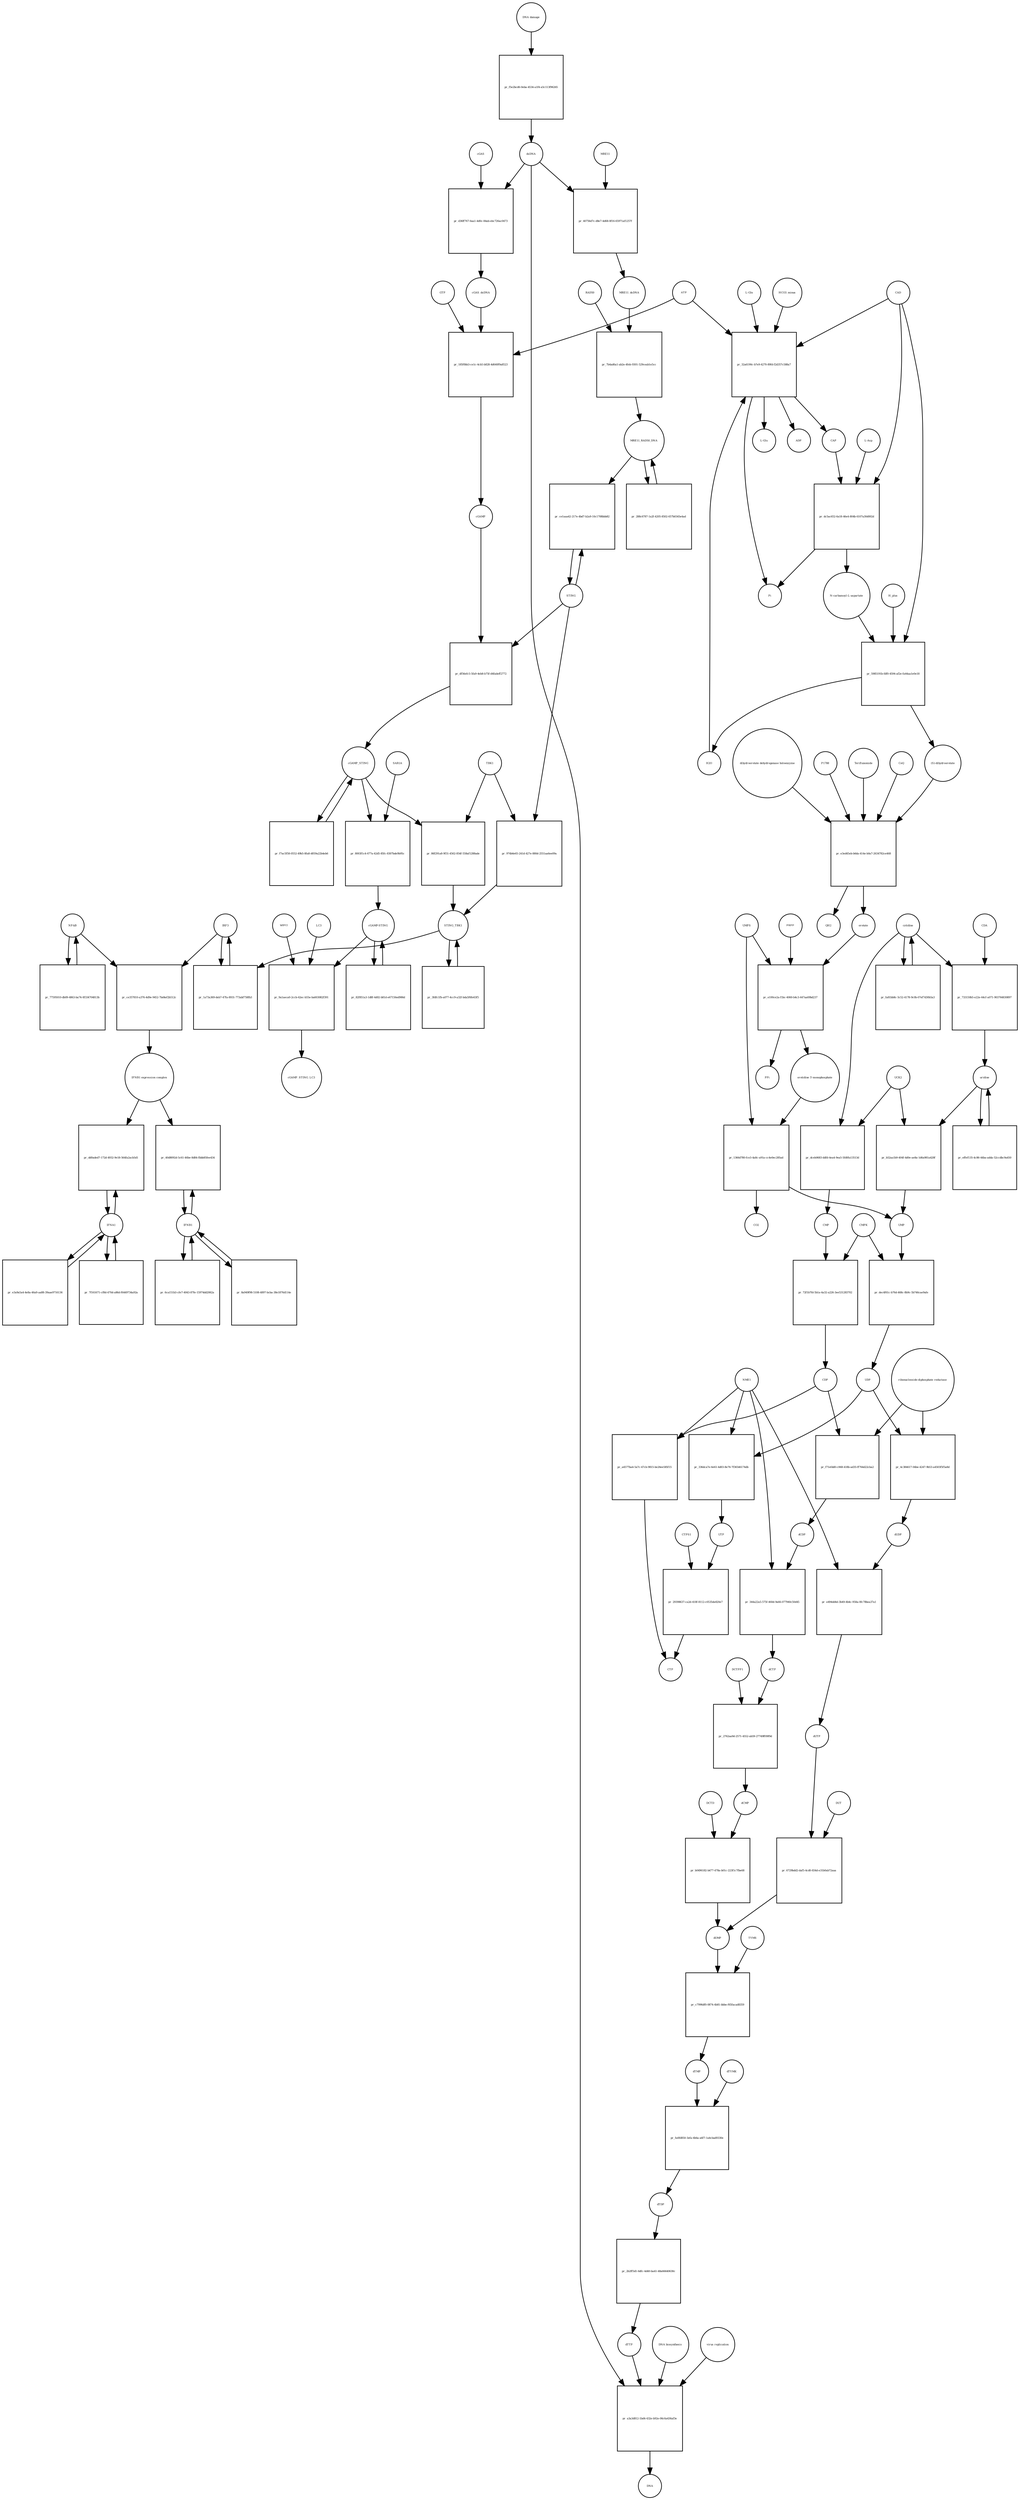 strict digraph  {
"NF-kB" [annotation="urn_miriam_obo.go_GO%3A0071159", bipartite=0, cls=complex, fontsize=4, label="NF-kB", shape=circle];
"pr_ce357810-a376-4d9e-9452-7bd4ef2b512c" [annotation="", bipartite=1, cls=process, fontsize=4, label="pr_ce357810-a376-4d9e-9452-7bd4ef2b512c", shape=square];
"IFNB1 expression complex" [annotation="", bipartite=0, cls=complex, fontsize=4, label="IFNB1 expression complex", shape=circle];
IRF3 [annotation="urn_miriam_hgnc_6118|urn_miriam_uniprot_Q14653|urn_miriam_ensembl_ENSG00000126456|urn_miriam_refseq_NM_001571|urn_miriam_hgnc.symbol_IRF3|urn_miriam_ncbigene_3661", bipartite=0, cls="macromolecule multimer", fontsize=4, label=IRF3, shape=circle];
dCDP [annotation="urn_miriam_obo.chebi_CHEBI%3A28846", bipartite=0, cls="simple chemical", fontsize=4, label=dCDP, shape=circle];
"pr_344a22a5-575f-460d-9a66-077940c50d45" [annotation="", bipartite=1, cls=process, fontsize=4, label="pr_344a22a5-575f-460d-9a66-077940c50d45", shape=square];
dCTP [annotation="urn_miriam_obo.chebi_CHEBI%3A16311", bipartite=0, cls="simple chemical", fontsize=4, label=dCTP, shape=circle];
NME1 [annotation="urn_miriam_uniprot_P15531|urn_miriam_hgnc_7849", bipartite=0, cls=macromolecule, fontsize=4, label=NME1, shape=circle];
uridine [annotation="urn_miriam_obo.chebi_CHEBI%3A16704", bipartite=0, cls="simple chemical", fontsize=4, label=uridine, shape=circle];
"pr_b52aa1b9-404f-4d0e-ae8a-1d6a981a428f" [annotation="", bipartite=1, cls=process, fontsize=4, label="pr_b52aa1b9-404f-4d0e-ae8a-1d6a981a428f", shape=square];
UMP [annotation="urn_miriam_obo.chebi_CHEBI%3A57865", bipartite=0, cls="simple chemical", fontsize=4, label=UMP, shape=circle];
UCK2 [annotation="urn_miriam_uniprot_Q9HA47|urn_miriam_hgnc_HGNC%3A12562", bipartite=0, cls=macromolecule, fontsize=4, label=UCK2, shape=circle];
"orotidine 5'-monophosphate" [annotation="urn_miriam_obo.chebi_CHEBI%3A15842", bipartite=0, cls="simple chemical", fontsize=4, label="orotidine 5'-monophosphate", shape=circle];
"pr_1366d780-fce3-4a8c-a91a-cc4e0ec285ad" [annotation="", bipartite=1, cls=process, fontsize=4, label="pr_1366d780-fce3-4a8c-a91a-cc4e0ec285ad", shape=square];
UMPS [annotation="urn_miriam_ncbigene_7372|urn_miriam_refseq_NM_000373|urn_miriam_hgnc.symbol_UMPS|urn_miriam_hgnc_12563|urn_miriam_ensembl_ENSG00000114491|urn_miriam_uniprot_P11172", bipartite=0, cls="macromolecule multimer", fontsize=4, label=UMPS, shape=circle];
CO2 [annotation="urn_miriam_obo.chebi_CHEBI%3A16526", bipartite=0, cls="simple chemical", fontsize=4, label=CO2, shape=circle];
UTP [annotation="urn_miriam_obo.chebi_CHEBI%3A15713", bipartite=0, cls="simple chemical", fontsize=4, label=UTP, shape=circle];
"pr_29398637-ca2d-418f-8112-c0535de820e7" [annotation="", bipartite=1, cls=process, fontsize=4, label="pr_29398637-ca2d-418f-8112-c0535de820e7", shape=square];
CTP [annotation="urn_miriam_obo.chebi_CHEBI%3A17677", bipartite=0, cls="simple chemical", fontsize=4, label=CTP, shape=circle];
CTPS1 [annotation="urn_miriam_hgnc_HGNC%3A2519|urn_miriam_uniprot_P17812", bipartite=0, cls=macromolecule, fontsize=4, label=CTPS1, shape=circle];
UDP [annotation="urn_miriam_obo.chebi_CHEBI%3A17659", bipartite=0, cls="simple chemical", fontsize=4, label=UDP, shape=circle];
"pr_4c384617-04be-4247-9b53-a4503f5f5a8d" [annotation="", bipartite=1, cls=process, fontsize=4, label="pr_4c384617-04be-4247-9b53-a4503f5f5a8d", shape=square];
dUDP [annotation="urn_miriam_obo.chebi_CHEBI%3A28850", bipartite=0, cls="simple chemical", fontsize=4, label=dUDP, shape=circle];
"ribonucleoside-diphosphate reductase" [annotation="urn_miriam_brenda_1.17.4.1|urn_miriam_obo.go_GO%3A0005971", bipartite=0, cls=complex, fontsize=4, label="ribonucleoside-diphosphate reductase", shape=circle];
IFNB1 [annotation="urn_miriam_ensembl_ENSG00000171855|urn_miriam_hgnc.symbol_IFNB1|urn_miriam_hgnc_5434|urn_miriam_uniprot_P01574|urn_miriam_refseq_NM_002176|urn_miriam_ncbigene_3456", bipartite=0, cls=macromolecule, fontsize=4, label=IFNB1, shape=circle];
"pr_40d8092d-5c61-46be-8d84-fbbb85fee434" [annotation="", bipartite=1, cls=process, fontsize=4, label="pr_40d8092d-5c61-46be-8d84-fbbb85fee434", shape=square];
"pr_dec4f61c-b76d-468c-8b9c-5b746cae9afe" [annotation="", bipartite=1, cls=process, fontsize=4, label="pr_dec4f61c-b76d-468c-8b9c-5b746cae9afe", shape=square];
CMPK [annotation="urn_miriam_uniprot_P30085|urn_miriam_hgnc_HGNC%3A18170", bipartite=0, cls=macromolecule, fontsize=4, label=CMPK, shape=circle];
"cGAMP-STING" [annotation="", bipartite=0, cls=complex, fontsize=4, label="cGAMP-STING", shape=circle];
"pr_82f851a3-1d8f-4d02-b81d-e67156ed986d" [annotation="", bipartite=1, cls=process, fontsize=4, label="pr_82f851a3-1d8f-4d02-b81d-e67156ed986d", shape=square];
IFNA1 [annotation="urn_miriam_hgnc.symbol_IFNA1|urn_miriam_ncbigene_3439|urn_miriam_refseq_NM_024013|urn_miriam_uniprot_P01562|urn_miriam_hgnc_5417|urn_miriam_ensembl_ENSG00000197919", bipartite=0, cls=macromolecule, fontsize=4, label=IFNA1, shape=circle];
"pr_dd0aded7-172d-4932-9e18-564fa2acb5d1" [annotation="", bipartite=1, cls=process, fontsize=4, label="pr_dd0aded7-172d-4932-9e18-564fa2acb5d1", shape=square];
"pr_effef135-4c86-44ba-adda-52ccdbc9a450" [annotation="", bipartite=1, cls=process, fontsize=4, label="pr_effef135-4c86-44ba-adda-52ccdbc9a450", shape=square];
CDP [annotation="urn_miriam_obo.chebi_CHEBI%3A17239", bipartite=0, cls="simple chemical", fontsize=4, label=CDP, shape=circle];
"pr_f71efdd0-c068-418b-ad35-ff764d22cba2" [annotation="", bipartite=1, cls=process, fontsize=4, label="pr_f71efdd0-c068-418b-ad35-ff764d22cba2", shape=square];
"pr_a4577ba4-5a7c-47cb-9815-be26ee585f15" [annotation="", bipartite=1, cls=process, fontsize=4, label="pr_a4577ba4-5a7c-47cb-9815-be26ee585f15", shape=square];
dTDP [annotation="urn_miriam_obo.chebi_CHEBI%3A18075", bipartite=0, cls="simple chemical", fontsize=4, label=dTDP, shape=circle];
"pr_2b2ff5d1-6dfc-4d40-ba41-48a66640630c" [annotation="", bipartite=1, cls=process, fontsize=4, label="pr_2b2ff5d1-6dfc-4d40-ba41-48a66640630c", shape=square];
dTTP [annotation="urn_miriam_obo.chebi_CHEBI%3A18077", bipartite=0, cls="simple chemical", fontsize=4, label=dTTP, shape=circle];
CMP [annotation="urn_miriam_obo.chebi_CHEBI%3A17361", bipartite=0, cls="simple chemical", fontsize=4, label=CMP, shape=circle];
"pr_72f1b7fd-5b1a-4a32-a226-3ee531283702" [annotation="", bipartite=1, cls=process, fontsize=4, label="pr_72f1b7fd-5b1a-4a32-a226-3ee531283702", shape=square];
dUMP [annotation="urn_miriam_obo.chebi_CHEBI%3A17622", bipartite=0, cls="simple chemical", fontsize=4, label=dUMP, shape=circle];
"pr_c7996df0-0874-4b81-bbbe-f65facad8359" [annotation="", bipartite=1, cls=process, fontsize=4, label="pr_c7996df0-0874-4b81-bbbe-f65facad8359", shape=square];
dTMP [annotation="urn_miriam_obo.chebi_CHEBI%3A17013", bipartite=0, cls="simple chemical", fontsize=4, label=dTMP, shape=circle];
TYMS [annotation="urn_miriam_uniprot_P04818|urn_miriam_hgnc_HGNC%3A12441", bipartite=0, cls=macromolecule, fontsize=4, label=TYMS, shape=circle];
dsDNA [annotation="urn_miriam_obo.chebi_CHEBI%3A75909", bipartite=0, cls="simple chemical", fontsize=4, label=dsDNA, shape=circle];
"pr_a3a3d812-1bd4-432e-b92e-06c6a436af3e" [annotation="", bipartite=1, cls=process, fontsize=4, label="pr_a3a3d812-1bd4-432e-b92e-06c6a436af3e", shape=square];
DNA [annotation="", bipartite=0, cls="nucleic acid feature", fontsize=4, label=DNA, shape=circle];
"DNA biosynthesis" [annotation="urn_miriam_obo.go_GO%3A0071897", bipartite=0, cls=phenotype, fontsize=4, label="DNA biosynthesis", shape=circle];
"virus replication" [annotation="urn_miriam_obo.go_GO%3A0019079", bipartite=0, cls=phenotype, fontsize=4, label="virus replication", shape=circle];
MRE11_RAD50_DNA [annotation="", bipartite=0, cls=complex, fontsize=4, label=MRE11_RAD50_DNA, shape=circle];
"pr_288c6787-1a2f-4205-8502-657b0345e4ad" [annotation="", bipartite=1, cls=process, fontsize=4, label="pr_288c6787-1a2f-4205-8502-657b0345e4ad", shape=square];
"pr_2762aa9d-2571-4552-ab59-27749ff09f9d" [annotation="", bipartite=1, cls=process, fontsize=4, label="pr_2762aa9d-2571-4552-ab59-27749ff09f9d", shape=square];
dCMP [annotation="urn_miriam_obo.chebi_CHEBI%3A15918", bipartite=0, cls="simple chemical", fontsize=4, label=dCMP, shape=circle];
DCTPP1 [annotation="urn_miriam_uniprot_Q9H773|urn_miriam_hgnc_HGNC%3A28777", bipartite=0, cls=macromolecule, fontsize=4, label=DCTPP1, shape=circle];
"pr_8a949f98-5108-4897-bcba-38e1876d114e" [annotation="", bipartite=1, cls=process, fontsize=4, label="pr_8a949f98-5108-4897-bcba-38e1876d114e", shape=square];
"pr_6ca151b3-cfe7-4043-87fe-15974dd2062a" [annotation="", bipartite=1, cls=process, fontsize=4, label="pr_6ca151b3-cfe7-4043-87fe-15974dd2062a", shape=square];
ATP [annotation="urn_miriam_obo.chebi_CHEBI%3A15422", bipartite=0, cls="simple chemical", fontsize=4, label=ATP, shape=circle];
"pr_185f0bb3-ce1c-4cb5-b828-4d640f9a8523" [annotation="", bipartite=1, cls=process, fontsize=4, label="pr_185f0bb3-ce1c-4cb5-b828-4d640f9a8523", shape=square];
GTP [annotation="urn_miriam_obo.chebi_CHEBI%3A15996", bipartite=0, cls="simple chemical", fontsize=4, label=GTP, shape=circle];
cGAMP [annotation="urn_miriam_obo.chebi_CHEBI%3A75947", bipartite=0, cls="simple chemical", fontsize=4, label=cGAMP, shape=circle];
cGAS_dsDNA [annotation=urn_miriam_pubmed_28363908, bipartite=0, cls=complex, fontsize=4, label=cGAS_dsDNA, shape=circle];
cytidine [annotation="urn_miriam_obo.chebi_CHEBI%3A17562", bipartite=0, cls="simple chemical", fontsize=4, label=cytidine, shape=circle];
"pr_dceb0683-ddfd-4ea4-9ea5-5fd0fa13513d" [annotation="", bipartite=1, cls=process, fontsize=4, label="pr_dceb0683-ddfd-4ea4-9ea5-5fd0fa13513d", shape=square];
"pr_df56efc5-5fa9-4eb8-b75f-d4fadeff2772" [annotation="", bipartite=1, cls=process, fontsize=4, label="pr_df56efc5-5fa9-4eb8-b75f-d4fadeff2772", shape=square];
STING [annotation=urn_miriam_uniprot_Q86WV6, bipartite=0, cls="macromolecule multimer", fontsize=4, label=STING, shape=circle];
cGAMP_STING [annotation="urn_miriam_obo.go_GO%3A1990231", bipartite=0, cls=complex, fontsize=4, label=cGAMP_STING, shape=circle];
"L-Gln" [annotation="urn_miriam_obo.chebi_CHEBI%3A18050", bipartite=0, cls="simple chemical", fontsize=4, label="L-Gln", shape=circle];
"pr_32a6190c-b7e9-4270-89fd-f2d357c588a7" [annotation="", bipartite=1, cls=process, fontsize=4, label="pr_32a6190c-b7e9-4270-89fd-f2d357c588a7", shape=square];
CAP [annotation="urn_miriam_obo.chebi_CHEBI%3A17672", bipartite=0, cls="simple chemical", fontsize=4, label=CAP, shape=circle];
CAD [annotation="urn_miriam_refseq_NM_001306079|urn_miriam_hgnc_1424|urn_miriam_hgnc.symbol_CAD|urn_miriam_uniprot_P27708|urn_miriam_ncbigene_790|urn_miriam_ensembl_ENSG00000084774", bipartite=0, cls=macromolecule, fontsize=4, label=CAD, shape=circle];
HCO3_minus [annotation="urn_miriam_obo.chebi_CHEBI%3A17544", bipartite=0, cls="simple chemical", fontsize=4, label=HCO3_minus, shape=circle];
H2O [annotation="urn_miriam_obo.chebi_CHEBI%3A15377", bipartite=0, cls="simple chemical", fontsize=4, label=H2O, shape=circle];
"L-Glu" [annotation="urn_miriam_obo.chebi_CHEBI%3A16015", bipartite=0, cls="simple chemical", fontsize=4, label="L-Glu", shape=circle];
ADP [annotation="urn_miriam_obo.chebi_CHEBI%3A16761", bipartite=0, cls="simple chemical", fontsize=4, label=ADP, shape=circle];
Pi [annotation="urn_miriam_obo.chebi_CHEBI%3A18367", bipartite=0, cls="simple chemical", fontsize=4, label=Pi, shape=circle];
"pr_336dca7e-6e61-4d03-8e76-7f36546174db" [annotation="", bipartite=1, cls=process, fontsize=4, label="pr_336dca7e-6e61-4d03-8e76-7f36546174db", shape=square];
"N-carbamoyl-L-aspartate" [annotation="urn_miriam_obo.chebi_CHEBI%3A32814", bipartite=0, cls="simple chemical", fontsize=4, label="N-carbamoyl-L-aspartate", shape=circle];
"pr_5985191b-fdf0-4594-af2e-fa44aa1e0e18" [annotation="", bipartite=1, cls=process, fontsize=4, label="pr_5985191b-fdf0-4594-af2e-fa44aa1e0e18", shape=square];
"(S)-dihydroorotate" [annotation="urn_miriam_obo.chebi_CHEBI%3A30864", bipartite=0, cls="simple chemical", fontsize=4, label="(S)-dihydroorotate", shape=circle];
H_plus [annotation="urn_miriam_obo.chebi_CHEBI%3A15378", bipartite=0, cls="simple chemical", fontsize=4, label=H_plus, shape=circle];
"pr_77595010-db09-4863-ba74-0f334704813b" [annotation="", bipartite=1, cls=process, fontsize=4, label="pr_77595010-db09-4863-ba74-0f334704813b", shape=square];
"pr_7f161671-cf8d-470d-a86d-f6449734a92a" [annotation="", bipartite=1, cls=process, fontsize=4, label="pr_7f161671-cf8d-470d-a86d-f6449734a92a", shape=square];
TBK1 [annotation="urn_miriam_hgnc.symbol_TBK1|urn_miriam_ensembl_ENSG00000183735|urn_miriam_uniprot_Q9UHD2|urn_miriam_refseq_NM_013254|urn_miriam_hgnc_11584|urn_miriam_ncbigene_29110", bipartite=0, cls=macromolecule, fontsize=4, label=TBK1, shape=circle];
"pr_86f291a8-9f31-4562-854f-558af1288ade" [annotation="", bipartite=1, cls=process, fontsize=4, label="pr_86f291a8-9f31-4562-854f-558af1288ade", shape=square];
STING_TBK1 [annotation=urn_miriam_pubmed_30842653, bipartite=0, cls=complex, fontsize=4, label=STING_TBK1, shape=circle];
"pr_ce1aaa42-217e-4bd7-b2a9-10c1708bbb82" [annotation="", bipartite=1, cls=process, fontsize=4, label="pr_ce1aaa42-217e-4bd7-b2a9-10c1708bbb82", shape=square];
"pr_e3a9a5a4-4e8a-46a9-aa88-39aae9716136" [annotation="", bipartite=1, cls=process, fontsize=4, label="pr_e3a9a5a4-4e8a-46a9-aa88-39aae9716136", shape=square];
"pr_d36ff767-6aa1-4d0c-84ab-ebc726ac0473" [annotation="", bipartite=1, cls=process, fontsize=4, label="pr_d36ff767-6aa1-4d0c-84ab-ebc726ac0473", shape=square];
cGAS [annotation="urn_miriam_ensembl_ENSG00000164430|urn_miriam_hgnc_21367|urn_miriam_ncbigene_115004|urn_miriam_uniprot_Q8N884|urn_miriam_hgnc.symbol_CGAS|urn_miriam_refseq_NM_138441", bipartite=0, cls=macromolecule, fontsize=4, label=cGAS, shape=circle];
"pr_3fdfc1fb-a077-4cc9-a32f-bda5f6fe63f5" [annotation="", bipartite=1, cls=process, fontsize=4, label="pr_3fdfc1fb-a077-4cc9-a32f-bda5f6fe63f5", shape=square];
orotate [annotation="urn_miriam_obo.chebi_CHEBI%3A30839", bipartite=0, cls="simple chemical", fontsize=4, label=orotate, shape=circle];
"pr_e100ce2a-f1bc-4060-b4c3-447aa69bd237" [annotation="", bipartite=1, cls=process, fontsize=4, label="pr_e100ce2a-f1bc-4060-b4c3-447aa69bd237", shape=square];
PRPP [annotation="urn_miriam_obo.chebi_CHEBI%3A17111", bipartite=0, cls="simple chemical", fontsize=4, label=PRPP, shape=circle];
PPi [annotation="urn_miriam_obo.chebi_CHEBI%3A18361", bipartite=0, cls="simple chemical", fontsize=4, label=PPi, shape=circle];
"pr_fa81bb8c-5c52-4178-9c0b-07ef7d30b5a3" [annotation="", bipartite=1, cls=process, fontsize=4, label="pr_fa81bb8c-5c52-4178-9c0b-07ef7d30b5a3", shape=square];
"pr_1a73a369-deb7-47fa-8931-773abf758fb3" [annotation="", bipartite=1, cls=process, fontsize=4, label="pr_1a73a369-deb7-47fa-8931-773abf758fb3", shape=square];
"pr_f7ac5f58-0552-49b5-8fa8-d059a22b4eb6" [annotation="", bipartite=1, cls=process, fontsize=4, label="pr_f7ac5f58-0552-49b5-8fa8-d059a22b4eb6", shape=square];
RAD50 [annotation="urn_miriam_ncbigene_10111|urn_miriam_refseq_NM_005732|urn_miriam_uniprot_Q92878|urn_miriam_hgnc.symbol_RAD50|urn_miriam_ensembl_ENSG00000113522|urn_miriam_hgnc_9816", bipartite=0, cls="macromolecule multimer", fontsize=4, label=RAD50, shape=circle];
"pr_7b4ad6a1-ab2e-4feb-9301-529ceab1e5cc" [annotation="", bipartite=1, cls=process, fontsize=4, label="pr_7b4ad6a1-ab2e-4feb-9301-529ceab1e5cc", shape=square];
MRE11_dsDNA [annotation="urn_miriam_obo.go_GO%3A0003690", bipartite=0, cls=complex, fontsize=4, label=MRE11_dsDNA, shape=circle];
"pr_e3ed45eb-b6da-414e-b0a7-2634782ce468" [annotation="", bipartite=1, cls=process, fontsize=4, label="pr_e3ed45eb-b6da-414e-b0a7-2634782ce468", shape=square];
"dihydroorotate dehydrogenase holoenzyme" [annotation="urn_miriam_ncbigene_1723|urn_miriam_hgnc_HGNC%3A2867|urn_miriam_hgnc.symbol_DHODH", bipartite=0, cls="simple chemical", fontsize=4, label="dihydroorotate dehydrogenase holoenzyme", shape=circle];
P1788 [annotation=urn_miriam_pubmed_31740051, bipartite=0, cls="simple chemical", fontsize=4, label=P1788, shape=circle];
Teriflunomide [annotation=urn_miriam_drugbank_DB08880, bipartite=0, cls="simple chemical", fontsize=4, label=Teriflunomide, shape=circle];
CoQ [annotation="urn_miriam_obo.chebi_CHEBI%3A16389", bipartite=0, cls="simple chemical", fontsize=4, label=CoQ, shape=circle];
QH2 [annotation="urn_miriam_obo.chebi_CHEBI%3A17976", bipartite=0, cls="simple chemical", fontsize=4, label=QH2, shape=circle];
"pr_e494dd4d-3b49-4b4c-958a-0fc78bea37a1" [annotation="", bipartite=1, cls=process, fontsize=4, label="pr_e494dd4d-3b49-4b4c-958a-0fc78bea37a1", shape=square];
dUTP [annotation="urn_miriam_obo.chebi_CHEBI%3A17625", bipartite=0, cls="simple chemical", fontsize=4, label=dUTP, shape=circle];
"pr_733150b5-e22e-44cf-a071-903764830897" [annotation="", bipartite=1, cls=process, fontsize=4, label="pr_733150b5-e22e-44cf-a071-903764830897", shape=square];
CDA [annotation="urn_miriam_uniprot_P32320|urn_miriam_ncbigene_978|urn_miriam_refseq_NM_001785|urn_miriam_ensembl_ENSG00000158825|urn_miriam_hgnc.symbol_CDA|urn_miriam_hgnc_1712", bipartite=0, cls=macromolecule, fontsize=4, label=CDA, shape=circle];
"pr_6729bdd2-daf5-4cd0-834d-e31b0ab72aaa" [annotation="", bipartite=1, cls=process, fontsize=4, label="pr_6729bdd2-daf5-4cd0-834d-e31b0ab72aaa", shape=square];
DUT [annotation="urn_miriam_hgnc_HGNC%3A3078|urn_miriam_uniprot_P33316", bipartite=0, cls=macromolecule, fontsize=4, label=DUT, shape=circle];
"pr_9a1aeca0-2ccb-42ec-b55e-ba603082f391" [annotation="", bipartite=1, cls=process, fontsize=4, label="pr_9a1aeca0-2ccb-42ec-b55e-ba603082f391", shape=square];
LC3 [annotation="", bipartite=0, cls=macromolecule, fontsize=4, label=LC3, shape=circle];
cGAMP_STING_LC3 [annotation="", bipartite=0, cls=complex, fontsize=4, label=cGAMP_STING_LC3, shape=circle];
WIPI2 [annotation="urn_miriam_refseq_NM_015610|urn_miriam_hgnc_32225|urn_miriam_hgnc.symbol_WIPI2|urn_miriam_ensembl_ENSG00000157954|urn_miriam_ncbigene_26100|urn_miriam_uniprot_Q9Y4P8", bipartite=0, cls=macromolecule, fontsize=4, label=WIPI2, shape=circle];
"pr_dc5ac652-6a18-46e4-804b-6107a30d002d" [annotation="", bipartite=1, cls=process, fontsize=4, label="pr_dc5ac652-6a18-46e4-804b-6107a30d002d", shape=square];
"L-Asp" [annotation="urn_miriam_obo.chebi_CHEBI%3A29991", bipartite=0, cls="simple chemical", fontsize=4, label="L-Asp", shape=circle];
"pr_40756d7c-d8e7-4d68-8f16-65971af1257f" [annotation="", bipartite=1, cls=process, fontsize=4, label="pr_40756d7c-d8e7-4d68-8f16-65971af1257f", shape=square];
MRE11 [annotation="urn_miriam_hgnc.symbol_MRE11|urn_miriam_ncbigene_4361|urn_miriam_uniprot_P49959|urn_miriam_ensembl_ENSG00000020922|urn_miriam_refseq_NM_005591|urn_miriam_hgnc_7230", bipartite=0, cls="macromolecule multimer", fontsize=4, label=MRE11, shape=circle];
"pr_fa0fd850-3efa-4b6a-a6f7-1a4cbad9330e" [annotation="", bipartite=1, cls=process, fontsize=4, label="pr_fa0fd850-3efa-4b6a-a6f7-1a4cbad9330e", shape=square];
dTYMK [annotation="urn_miriam_uniprot_P23919|urn_miriam_hgnc_HGNC%3A3061", bipartite=0, cls=macromolecule, fontsize=4, label=dTYMK, shape=circle];
"pr_8003f1c4-677a-42d5-85fc-8307bde9b95c" [annotation="", bipartite=1, cls=process, fontsize=4, label="pr_8003f1c4-677a-42d5-85fc-8307bde9b95c", shape=square];
SAR1A [annotation="urn_miriam_uniprot_Q9NR31|urn_miriam_ensembl_ENSG00000079332|urn_miriam_hgnc_10534|urn_miriam_hgnc.symbol_SAR1A|urn_miriam_refseq_NM_001142648|urn_miriam_ncbigene_56681", bipartite=0, cls=macromolecule, fontsize=4, label=SAR1A, shape=circle];
"pr_974b6e65-241d-427e-880d-2551aa6ee09a" [annotation="", bipartite=1, cls=process, fontsize=4, label="pr_974b6e65-241d-427e-880d-2551aa6ee09a", shape=square];
"pr_f5e2bcd6-0eba-4534-a1f4-a5c113f96265" [annotation="", bipartite=1, cls=process, fontsize=4, label="pr_f5e2bcd6-0eba-4534-a1f4-a5c113f96265", shape=square];
"DNA damage" [annotation="", bipartite=0, cls=phenotype, fontsize=4, label="DNA damage", shape=circle];
"pr_b0496182-b477-478a-b01c-223f1c7fbe68" [annotation="", bipartite=1, cls=process, fontsize=4, label="pr_b0496182-b477-478a-b01c-223f1c7fbe68", shape=square];
DCTD [annotation="urn_miriam_uniprot_P32321|urn_miriam_hgnc_HGNC%3A2710", bipartite=0, cls=macromolecule, fontsize=4, label=DCTD, shape=circle];
"NF-kB" -> "pr_ce357810-a376-4d9e-9452-7bd4ef2b512c"  [annotation="", interaction_type=consumption];
"NF-kB" -> "pr_77595010-db09-4863-ba74-0f334704813b"  [annotation="", interaction_type=consumption];
"pr_ce357810-a376-4d9e-9452-7bd4ef2b512c" -> "IFNB1 expression complex"  [annotation="", interaction_type=production];
"IFNB1 expression complex" -> "pr_40d8092d-5c61-46be-8d84-fbbb85fee434"  [annotation=urn_miriam_pubmed_20610653, interaction_type=stimulation];
"IFNB1 expression complex" -> "pr_dd0aded7-172d-4932-9e18-564fa2acb5d1"  [annotation=urn_miriam_pubmed_16979567, interaction_type=stimulation];
IRF3 -> "pr_ce357810-a376-4d9e-9452-7bd4ef2b512c"  [annotation="", interaction_type=consumption];
IRF3 -> "pr_1a73a369-deb7-47fa-8931-773abf758fb3"  [annotation="", interaction_type=consumption];
dCDP -> "pr_344a22a5-575f-460d-9a66-077940c50d45"  [annotation="", interaction_type=consumption];
"pr_344a22a5-575f-460d-9a66-077940c50d45" -> dCTP  [annotation="", interaction_type=production];
dCTP -> "pr_2762aa9d-2571-4552-ab59-27749ff09f9d"  [annotation="", interaction_type=consumption];
NME1 -> "pr_344a22a5-575f-460d-9a66-077940c50d45"  [annotation=urn_miriam_pubmed_17827303, interaction_type=catalysis];
NME1 -> "pr_a4577ba4-5a7c-47cb-9815-be26ee585f15"  [annotation=urn_miriam_pubmed_28458037, interaction_type=catalysis];
NME1 -> "pr_336dca7e-6e61-4d03-8e76-7f36546174db"  [annotation=urn_miriam_pubmed_28458037, interaction_type=catalysis];
NME1 -> "pr_e494dd4d-3b49-4b4c-958a-0fc78bea37a1"  [annotation=urn_miriam_pubmed_17827303, interaction_type=catalysis];
uridine -> "pr_b52aa1b9-404f-4d0e-ae8a-1d6a981a428f"  [annotation="", interaction_type=consumption];
uridine -> "pr_effef135-4c86-44ba-adda-52ccdbc9a450"  [annotation="", interaction_type=consumption];
"pr_b52aa1b9-404f-4d0e-ae8a-1d6a981a428f" -> UMP  [annotation="", interaction_type=production];
UMP -> "pr_dec4f61c-b76d-468c-8b9c-5b746cae9afe"  [annotation="", interaction_type=consumption];
UCK2 -> "pr_b52aa1b9-404f-4d0e-ae8a-1d6a981a428f"  [annotation=urn_miriam_pubmed_15130468, interaction_type=catalysis];
UCK2 -> "pr_dceb0683-ddfd-4ea4-9ea5-5fd0fa13513d"  [annotation=urn_miriam_pubmed_15130468, interaction_type=catalysis];
"orotidine 5'-monophosphate" -> "pr_1366d780-fce3-4a8c-a91a-cc4e0ec285ad"  [annotation="", interaction_type=consumption];
"pr_1366d780-fce3-4a8c-a91a-cc4e0ec285ad" -> UMP  [annotation="", interaction_type=production];
"pr_1366d780-fce3-4a8c-a91a-cc4e0ec285ad" -> CO2  [annotation="", interaction_type=production];
UMPS -> "pr_1366d780-fce3-4a8c-a91a-cc4e0ec285ad"  [annotation=urn_miriam_reactome_REACT_1698, interaction_type=catalysis];
UMPS -> "pr_e100ce2a-f1bc-4060-b4c3-447aa69bd237"  [annotation=urn_miriam_reactome_REACT_1698, interaction_type=catalysis];
UTP -> "pr_29398637-ca2d-418f-8112-c0535de820e7"  [annotation="", interaction_type=consumption];
"pr_29398637-ca2d-418f-8112-c0535de820e7" -> CTP  [annotation="", interaction_type=production];
CTPS1 -> "pr_29398637-ca2d-418f-8112-c0535de820e7"  [annotation=urn_miriam_pubmed_5411547, interaction_type=catalysis];
UDP -> "pr_4c384617-04be-4247-9b53-a4503f5f5a8d"  [annotation="", interaction_type=consumption];
UDP -> "pr_336dca7e-6e61-4d03-8e76-7f36546174db"  [annotation="", interaction_type=consumption];
"pr_4c384617-04be-4247-9b53-a4503f5f5a8d" -> dUDP  [annotation="", interaction_type=production];
dUDP -> "pr_e494dd4d-3b49-4b4c-958a-0fc78bea37a1"  [annotation="", interaction_type=consumption];
"ribonucleoside-diphosphate reductase" -> "pr_4c384617-04be-4247-9b53-a4503f5f5a8d"  [annotation=urn_miriam_pubmed_24809024, interaction_type=catalysis];
"ribonucleoside-diphosphate reductase" -> "pr_f71efdd0-c068-418b-ad35-ff764d22cba2"  [annotation=urn_miriam_pubmed_24809024, interaction_type=catalysis];
IFNB1 -> "pr_40d8092d-5c61-46be-8d84-fbbb85fee434"  [annotation="", interaction_type=consumption];
IFNB1 -> "pr_8a949f98-5108-4897-bcba-38e1876d114e"  [annotation="", interaction_type=consumption];
IFNB1 -> "pr_6ca151b3-cfe7-4043-87fe-15974dd2062a"  [annotation="", interaction_type=consumption];
"pr_40d8092d-5c61-46be-8d84-fbbb85fee434" -> IFNB1  [annotation="", interaction_type=production];
"pr_dec4f61c-b76d-468c-8b9c-5b746cae9afe" -> UDP  [annotation="", interaction_type=production];
CMPK -> "pr_dec4f61c-b76d-468c-8b9c-5b746cae9afe"  [annotation=urn_miriam_pubmed_10462544, interaction_type=catalysis];
CMPK -> "pr_72f1b7fd-5b1a-4a32-a226-3ee531283702"  [annotation=urn_miriam_pubmed_10462544, interaction_type=catalysis];
"cGAMP-STING" -> "pr_82f851a3-1d8f-4d02-b81d-e67156ed986d"  [annotation="", interaction_type=consumption];
"cGAMP-STING" -> "pr_9a1aeca0-2ccb-42ec-b55e-ba603082f391"  [annotation="", interaction_type=consumption];
"pr_82f851a3-1d8f-4d02-b81d-e67156ed986d" -> "cGAMP-STING"  [annotation="", interaction_type=production];
IFNA1 -> "pr_dd0aded7-172d-4932-9e18-564fa2acb5d1"  [annotation="", interaction_type=consumption];
IFNA1 -> "pr_7f161671-cf8d-470d-a86d-f6449734a92a"  [annotation="", interaction_type=consumption];
IFNA1 -> "pr_e3a9a5a4-4e8a-46a9-aa88-39aae9716136"  [annotation="", interaction_type=consumption];
"pr_dd0aded7-172d-4932-9e18-564fa2acb5d1" -> IFNA1  [annotation="", interaction_type=production];
"pr_effef135-4c86-44ba-adda-52ccdbc9a450" -> uridine  [annotation="", interaction_type=production];
CDP -> "pr_f71efdd0-c068-418b-ad35-ff764d22cba2"  [annotation="", interaction_type=consumption];
CDP -> "pr_a4577ba4-5a7c-47cb-9815-be26ee585f15"  [annotation="", interaction_type=consumption];
"pr_f71efdd0-c068-418b-ad35-ff764d22cba2" -> dCDP  [annotation="", interaction_type=production];
"pr_a4577ba4-5a7c-47cb-9815-be26ee585f15" -> CTP  [annotation="", interaction_type=production];
dTDP -> "pr_2b2ff5d1-6dfc-4d40-ba41-48a66640630c"  [annotation="", interaction_type=consumption];
"pr_2b2ff5d1-6dfc-4d40-ba41-48a66640630c" -> dTTP  [annotation="", interaction_type=production];
dTTP -> "pr_a3a3d812-1bd4-432e-b92e-06c6a436af3e"  [annotation="", interaction_type=consumption];
CMP -> "pr_72f1b7fd-5b1a-4a32-a226-3ee531283702"  [annotation="", interaction_type=consumption];
"pr_72f1b7fd-5b1a-4a32-a226-3ee531283702" -> CDP  [annotation="", interaction_type=production];
dUMP -> "pr_c7996df0-0874-4b81-bbbe-f65facad8359"  [annotation="", interaction_type=consumption];
"pr_c7996df0-0874-4b81-bbbe-f65facad8359" -> dTMP  [annotation="", interaction_type=production];
dTMP -> "pr_fa0fd850-3efa-4b6a-a6f7-1a4cbad9330e"  [annotation="", interaction_type=consumption];
TYMS -> "pr_c7996df0-0874-4b81-bbbe-f65facad8359"  [annotation=urn_miriam_pubmed_3099389, interaction_type=catalysis];
dsDNA -> "pr_a3a3d812-1bd4-432e-b92e-06c6a436af3e"  [annotation="", interaction_type=consumption];
dsDNA -> "pr_d36ff767-6aa1-4d0c-84ab-ebc726ac0473"  [annotation="", interaction_type=consumption];
dsDNA -> "pr_40756d7c-d8e7-4d68-8f16-65971af1257f"  [annotation="", interaction_type=consumption];
"pr_a3a3d812-1bd4-432e-b92e-06c6a436af3e" -> DNA  [annotation="", interaction_type=production];
"DNA biosynthesis" -> "pr_a3a3d812-1bd4-432e-b92e-06c6a436af3e"  [annotation="", interaction_type=catalysis];
"virus replication" -> "pr_a3a3d812-1bd4-432e-b92e-06c6a436af3e"  [annotation="", interaction_type=inhibition];
MRE11_RAD50_DNA -> "pr_288c6787-1a2f-4205-8502-657b0345e4ad"  [annotation="", interaction_type=consumption];
MRE11_RAD50_DNA -> "pr_ce1aaa42-217e-4bd7-b2a9-10c1708bbb82"  [annotation=urn_miriam_pubmed_23388631, interaction_type=catalysis];
"pr_288c6787-1a2f-4205-8502-657b0345e4ad" -> MRE11_RAD50_DNA  [annotation="", interaction_type=production];
"pr_2762aa9d-2571-4552-ab59-27749ff09f9d" -> dCMP  [annotation="", interaction_type=production];
dCMP -> "pr_b0496182-b477-478a-b01c-223f1c7fbe68"  [annotation="", interaction_type=consumption];
DCTPP1 -> "pr_2762aa9d-2571-4552-ab59-27749ff09f9d"  [annotation=urn_miriam_pubmed_13788541, interaction_type=catalysis];
"pr_8a949f98-5108-4897-bcba-38e1876d114e" -> IFNB1  [annotation="", interaction_type=production];
"pr_6ca151b3-cfe7-4043-87fe-15974dd2062a" -> IFNB1  [annotation="", interaction_type=production];
ATP -> "pr_185f0bb3-ce1c-4cb5-b828-4d640f9a8523"  [annotation="", interaction_type=consumption];
ATP -> "pr_32a6190c-b7e9-4270-89fd-f2d357c588a7"  [annotation="", interaction_type=consumption];
"pr_185f0bb3-ce1c-4cb5-b828-4d640f9a8523" -> cGAMP  [annotation="", interaction_type=production];
GTP -> "pr_185f0bb3-ce1c-4cb5-b828-4d640f9a8523"  [annotation="", interaction_type=consumption];
cGAMP -> "pr_df56efc5-5fa9-4eb8-b75f-d4fadeff2772"  [annotation="", interaction_type=consumption];
cGAS_dsDNA -> "pr_185f0bb3-ce1c-4cb5-b828-4d640f9a8523"  [annotation=urn_miriam_pubmed_29622565, interaction_type=catalysis];
cytidine -> "pr_dceb0683-ddfd-4ea4-9ea5-5fd0fa13513d"  [annotation="", interaction_type=consumption];
cytidine -> "pr_fa81bb8c-5c52-4178-9c0b-07ef7d30b5a3"  [annotation="", interaction_type=consumption];
cytidine -> "pr_733150b5-e22e-44cf-a071-903764830897"  [annotation="", interaction_type=consumption];
"pr_dceb0683-ddfd-4ea4-9ea5-5fd0fa13513d" -> CMP  [annotation="", interaction_type=production];
"pr_df56efc5-5fa9-4eb8-b75f-d4fadeff2772" -> cGAMP_STING  [annotation="", interaction_type=production];
STING -> "pr_df56efc5-5fa9-4eb8-b75f-d4fadeff2772"  [annotation="", interaction_type=consumption];
STING -> "pr_ce1aaa42-217e-4bd7-b2a9-10c1708bbb82"  [annotation="", interaction_type=consumption];
STING -> "pr_974b6e65-241d-427e-880d-2551aa6ee09a"  [annotation="", interaction_type=consumption];
cGAMP_STING -> "pr_86f291a8-9f31-4562-854f-558af1288ade"  [annotation="", interaction_type=consumption];
cGAMP_STING -> "pr_f7ac5f58-0552-49b5-8fa8-d059a22b4eb6"  [annotation="", interaction_type=consumption];
cGAMP_STING -> "pr_8003f1c4-677a-42d5-85fc-8307bde9b95c"  [annotation="", interaction_type=consumption];
"L-Gln" -> "pr_32a6190c-b7e9-4270-89fd-f2d357c588a7"  [annotation="", interaction_type=consumption];
"pr_32a6190c-b7e9-4270-89fd-f2d357c588a7" -> CAP  [annotation="", interaction_type=production];
"pr_32a6190c-b7e9-4270-89fd-f2d357c588a7" -> "L-Glu"  [annotation="", interaction_type=production];
"pr_32a6190c-b7e9-4270-89fd-f2d357c588a7" -> ADP  [annotation="", interaction_type=production];
"pr_32a6190c-b7e9-4270-89fd-f2d357c588a7" -> Pi  [annotation="", interaction_type=production];
CAP -> "pr_dc5ac652-6a18-46e4-804b-6107a30d002d"  [annotation="", interaction_type=consumption];
CAD -> "pr_32a6190c-b7e9-4270-89fd-f2d357c588a7"  [annotation=urn_miriam_reactome_REACT_73577, interaction_type=catalysis];
CAD -> "pr_5985191b-fdf0-4594-af2e-fa44aa1e0e18"  [annotation=urn_miriam_reactome_REACT_1698, interaction_type=catalysis];
CAD -> "pr_dc5ac652-6a18-46e4-804b-6107a30d002d"  [annotation=urn_miriam_reactome_REACT_1698, interaction_type=catalysis];
HCO3_minus -> "pr_32a6190c-b7e9-4270-89fd-f2d357c588a7"  [annotation="", interaction_type=consumption];
H2O -> "pr_32a6190c-b7e9-4270-89fd-f2d357c588a7"  [annotation="", interaction_type=consumption];
"pr_336dca7e-6e61-4d03-8e76-7f36546174db" -> UTP  [annotation="", interaction_type=production];
"N-carbamoyl-L-aspartate" -> "pr_5985191b-fdf0-4594-af2e-fa44aa1e0e18"  [annotation="", interaction_type=consumption];
"pr_5985191b-fdf0-4594-af2e-fa44aa1e0e18" -> "(S)-dihydroorotate"  [annotation="", interaction_type=production];
"pr_5985191b-fdf0-4594-af2e-fa44aa1e0e18" -> H2O  [annotation="", interaction_type=production];
"(S)-dihydroorotate" -> "pr_e3ed45eb-b6da-414e-b0a7-2634782ce468"  [annotation="", interaction_type=consumption];
H_plus -> "pr_5985191b-fdf0-4594-af2e-fa44aa1e0e18"  [annotation="", interaction_type=consumption];
"pr_77595010-db09-4863-ba74-0f334704813b" -> "NF-kB"  [annotation="", interaction_type=production];
"pr_7f161671-cf8d-470d-a86d-f6449734a92a" -> IFNA1  [annotation="", interaction_type=production];
TBK1 -> "pr_86f291a8-9f31-4562-854f-558af1288ade"  [annotation="", interaction_type=consumption];
TBK1 -> "pr_974b6e65-241d-427e-880d-2551aa6ee09a"  [annotation="", interaction_type=consumption];
"pr_86f291a8-9f31-4562-854f-558af1288ade" -> STING_TBK1  [annotation="", interaction_type=production];
STING_TBK1 -> "pr_3fdfc1fb-a077-4cc9-a32f-bda5f6fe63f5"  [annotation="", interaction_type=consumption];
STING_TBK1 -> "pr_1a73a369-deb7-47fa-8931-773abf758fb3"  [annotation="urn_miriam_pubmed_22394562|urn_miriam_pubmed_25636800", interaction_type=catalysis];
"pr_ce1aaa42-217e-4bd7-b2a9-10c1708bbb82" -> STING  [annotation="", interaction_type=production];
"pr_e3a9a5a4-4e8a-46a9-aa88-39aae9716136" -> IFNA1  [annotation="", interaction_type=production];
"pr_d36ff767-6aa1-4d0c-84ab-ebc726ac0473" -> cGAS_dsDNA  [annotation="", interaction_type=production];
cGAS -> "pr_d36ff767-6aa1-4d0c-84ab-ebc726ac0473"  [annotation="", interaction_type=consumption];
"pr_3fdfc1fb-a077-4cc9-a32f-bda5f6fe63f5" -> STING_TBK1  [annotation="", interaction_type=production];
orotate -> "pr_e100ce2a-f1bc-4060-b4c3-447aa69bd237"  [annotation="", interaction_type=consumption];
"pr_e100ce2a-f1bc-4060-b4c3-447aa69bd237" -> "orotidine 5'-monophosphate"  [annotation="", interaction_type=production];
"pr_e100ce2a-f1bc-4060-b4c3-447aa69bd237" -> PPi  [annotation="", interaction_type=production];
PRPP -> "pr_e100ce2a-f1bc-4060-b4c3-447aa69bd237"  [annotation="", interaction_type=consumption];
"pr_fa81bb8c-5c52-4178-9c0b-07ef7d30b5a3" -> cytidine  [annotation="", interaction_type=production];
"pr_1a73a369-deb7-47fa-8931-773abf758fb3" -> IRF3  [annotation="", interaction_type=production];
"pr_f7ac5f58-0552-49b5-8fa8-d059a22b4eb6" -> cGAMP_STING  [annotation="", interaction_type=production];
RAD50 -> "pr_7b4ad6a1-ab2e-4feb-9301-529ceab1e5cc"  [annotation="", interaction_type=consumption];
"pr_7b4ad6a1-ab2e-4feb-9301-529ceab1e5cc" -> MRE11_RAD50_DNA  [annotation="", interaction_type=production];
MRE11_dsDNA -> "pr_7b4ad6a1-ab2e-4feb-9301-529ceab1e5cc"  [annotation="", interaction_type=consumption];
"pr_e3ed45eb-b6da-414e-b0a7-2634782ce468" -> orotate  [annotation="", interaction_type=production];
"pr_e3ed45eb-b6da-414e-b0a7-2634782ce468" -> QH2  [annotation="", interaction_type=production];
"dihydroorotate dehydrogenase holoenzyme" -> "pr_e3ed45eb-b6da-414e-b0a7-2634782ce468"  [annotation="urn_miriam_reactome_REACT_1698|urn_miriam_doi_10.1101%2F2020.03.11.983056", interaction_type=catalysis];
P1788 -> "pr_e3ed45eb-b6da-414e-b0a7-2634782ce468"  [annotation="urn_miriam_reactome_REACT_1698|urn_miriam_doi_10.1101%2F2020.03.11.983056", interaction_type=inhibition];
Teriflunomide -> "pr_e3ed45eb-b6da-414e-b0a7-2634782ce468"  [annotation="urn_miriam_reactome_REACT_1698|urn_miriam_doi_10.1101%2F2020.03.11.983056", interaction_type=inhibition];
CoQ -> "pr_e3ed45eb-b6da-414e-b0a7-2634782ce468"  [annotation="", interaction_type=consumption];
"pr_e494dd4d-3b49-4b4c-958a-0fc78bea37a1" -> dUTP  [annotation="", interaction_type=production];
dUTP -> "pr_6729bdd2-daf5-4cd0-834d-e31b0ab72aaa"  [annotation="", interaction_type=consumption];
"pr_733150b5-e22e-44cf-a071-903764830897" -> uridine  [annotation="", interaction_type=production];
CDA -> "pr_733150b5-e22e-44cf-a071-903764830897"  [annotation="urn_miriam_pubmed_7923172|urn_miriam_pubmed_15689149", interaction_type=catalysis];
"pr_6729bdd2-daf5-4cd0-834d-e31b0ab72aaa" -> dUMP  [annotation="", interaction_type=production];
DUT -> "pr_6729bdd2-daf5-4cd0-834d-e31b0ab72aaa"  [annotation=urn_miriam_pubmed_18837522, interaction_type=catalysis];
"pr_9a1aeca0-2ccb-42ec-b55e-ba603082f391" -> cGAMP_STING_LC3  [annotation="", interaction_type=production];
LC3 -> "pr_9a1aeca0-2ccb-42ec-b55e-ba603082f391"  [annotation="", interaction_type=consumption];
WIPI2 -> "pr_9a1aeca0-2ccb-42ec-b55e-ba603082f391"  [annotation=urn_miriam_pubmed_30842662, interaction_type=catalysis];
"pr_dc5ac652-6a18-46e4-804b-6107a30d002d" -> "N-carbamoyl-L-aspartate"  [annotation="", interaction_type=production];
"pr_dc5ac652-6a18-46e4-804b-6107a30d002d" -> Pi  [annotation="", interaction_type=production];
"L-Asp" -> "pr_dc5ac652-6a18-46e4-804b-6107a30d002d"  [annotation="", interaction_type=consumption];
"pr_40756d7c-d8e7-4d68-8f16-65971af1257f" -> MRE11_dsDNA  [annotation="", interaction_type=production];
MRE11 -> "pr_40756d7c-d8e7-4d68-8f16-65971af1257f"  [annotation="", interaction_type=consumption];
"pr_fa0fd850-3efa-4b6a-a6f7-1a4cbad9330e" -> dTDP  [annotation="", interaction_type=production];
dTYMK -> "pr_fa0fd850-3efa-4b6a-a6f7-1a4cbad9330e"  [annotation=urn_miriam_pubmed_8024690, interaction_type=catalysis];
"pr_8003f1c4-677a-42d5-85fc-8307bde9b95c" -> "cGAMP-STING"  [annotation="", interaction_type=production];
SAR1A -> "pr_8003f1c4-677a-42d5-85fc-8307bde9b95c"  [annotation="urn_miriam_doi_10.1038%2Fs41586-019-1006-9", interaction_type=catalysis];
"pr_974b6e65-241d-427e-880d-2551aa6ee09a" -> STING_TBK1  [annotation="", interaction_type=production];
"pr_f5e2bcd6-0eba-4534-a1f4-a5c113f96265" -> dsDNA  [annotation="", interaction_type=production];
"DNA damage" -> "pr_f5e2bcd6-0eba-4534-a1f4-a5c113f96265"  [annotation="urn_miriam_doi_10.1016%2Fj.ejmech.2019.111855", interaction_type=stimulation];
"pr_b0496182-b477-478a-b01c-223f1c7fbe68" -> dUMP  [annotation="", interaction_type=production];
DCTD -> "pr_b0496182-b477-478a-b01c-223f1c7fbe68"  [annotation="urn_miriam_doi_10.1074%2Fjbc.M114.617720", interaction_type=catalysis];
}
